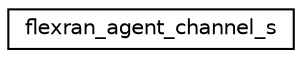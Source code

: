 digraph "Graphical Class Hierarchy"
{
 // LATEX_PDF_SIZE
  edge [fontname="Helvetica",fontsize="10",labelfontname="Helvetica",labelfontsize="10"];
  node [fontname="Helvetica",fontsize="10",shape=record];
  rankdir="LR";
  Node0 [label="flexran_agent_channel_s",height=0.2,width=0.4,color="black", fillcolor="white", style="filled",URL="$structflexran__agent__channel__s.html",tooltip=" "];
}
